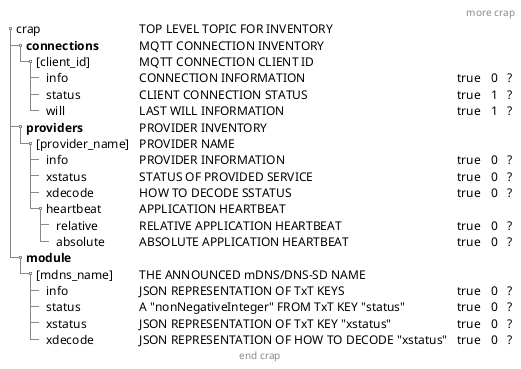 @startsalt (id=crap)
'title test crap
header only crap
{
{T
' test crap
header more crap
+ crap | TOP LEVEL TOPIC FOR INVENTORY
++ **connections** | MQTT CONNECTION INVENTORY
+++ [client_id] | MQTT CONNECTION CLIENT ID
++++ info | CONNECTION INFORMATION | true | 0 | ?
++++ status | CLIENT CONNECTION STATUS | true | 1 | ?
++++ will | LAST WILL INFORMATION | true | 1 | ?

++ **providers** | PROVIDER INVENTORY
+++ [provider_name] | PROVIDER NAME
++++ info | PROVIDER INFORMATION | true | 0 | ?
++++ xstatus | STATUS OF PROVIDED SERVICE | true | 0 | ?
++++ xdecode | HOW TO DECODE SSTATUS | true | 0 | ?
++++ heartbeat | APPLICATION HEARTBEAT
+++++ relative | RELATIVE APPLICATION HEARTBEAT | true | 0 | ?
+++++ absolute | ABSOLUTE APPLICATION HEARTBEAT | true | 0 | ?

++ **module**
+++ [mdns_name] | THE ANNOUNCED mDNS/DNS-SD NAME
++++ info | JSON REPRESENTATION OF TxT KEYS | true | 0 | ?
++++ status | A "nonNegativeInteger" FROM TxT KEY "status" | true | 0 | ?
++++ xstatus | JSON REPRESENTATION OF TxT KEY "xstatus" | true | 0 | ?
++++ xdecode | JSON REPRESENTATION OF HOW TO DECODE "xstatus" | true | 0 | ?
footer end crap
}
}
@endsalt
